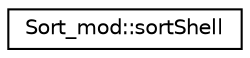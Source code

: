 digraph "Graphical Class Hierarchy"
{
 // LATEX_PDF_SIZE
  edge [fontname="Helvetica",fontsize="10",labelfontname="Helvetica",labelfontsize="10"];
  node [fontname="Helvetica",fontsize="10",shape=record];
  rankdir="LR";
  Node0 [label="Sort_mod::sortShell",height=0.2,width=0.4,color="black", fillcolor="white", style="filled",URL="$interfaceSort__mod_1_1sortShell.html",tooltip="Sort the input contiguous Array of rank 1 in ascending order, using the Shell sorting algorithm."];
}
